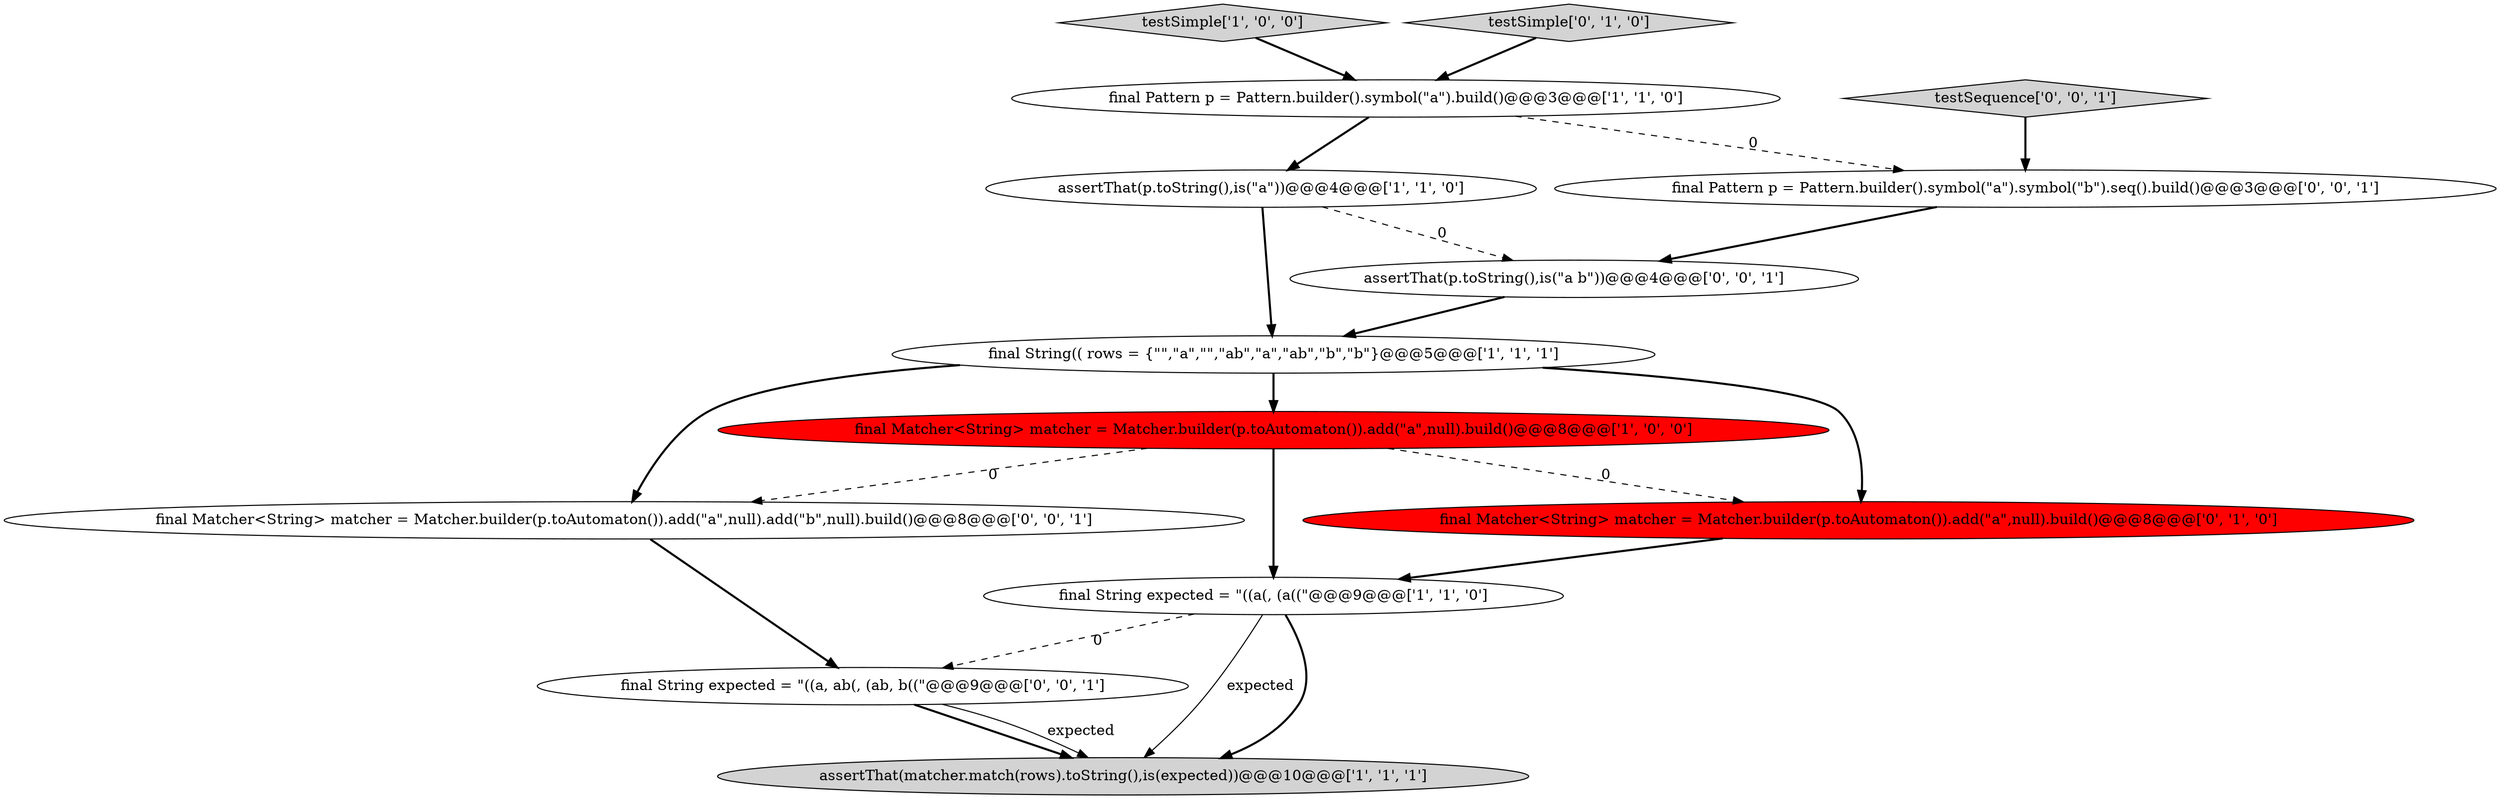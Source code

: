 digraph {
5 [style = filled, label = "assertThat(p.toString(),is(\"a\"))@@@4@@@['1', '1', '0']", fillcolor = white, shape = ellipse image = "AAA0AAABBB1BBB"];
3 [style = filled, label = "final Matcher<String> matcher = Matcher.builder(p.toAutomaton()).add(\"a\",null).build()@@@8@@@['1', '0', '0']", fillcolor = red, shape = ellipse image = "AAA1AAABBB1BBB"];
1 [style = filled, label = "assertThat(matcher.match(rows).toString(),is(expected))@@@10@@@['1', '1', '1']", fillcolor = lightgray, shape = ellipse image = "AAA0AAABBB1BBB"];
10 [style = filled, label = "assertThat(p.toString(),is(\"a b\"))@@@4@@@['0', '0', '1']", fillcolor = white, shape = ellipse image = "AAA0AAABBB3BBB"];
4 [style = filled, label = "testSimple['1', '0', '0']", fillcolor = lightgray, shape = diamond image = "AAA0AAABBB1BBB"];
0 [style = filled, label = "final String(( rows = {\"\",\"a\",\"\",\"ab\",\"a\",\"ab\",\"b\",\"b\"}@@@5@@@['1', '1', '1']", fillcolor = white, shape = ellipse image = "AAA0AAABBB1BBB"];
12 [style = filled, label = "final String expected = \"((a, ab(, (ab, b((\"@@@9@@@['0', '0', '1']", fillcolor = white, shape = ellipse image = "AAA0AAABBB3BBB"];
13 [style = filled, label = "final Pattern p = Pattern.builder().symbol(\"a\").symbol(\"b\").seq().build()@@@3@@@['0', '0', '1']", fillcolor = white, shape = ellipse image = "AAA0AAABBB3BBB"];
2 [style = filled, label = "final Pattern p = Pattern.builder().symbol(\"a\").build()@@@3@@@['1', '1', '0']", fillcolor = white, shape = ellipse image = "AAA0AAABBB1BBB"];
8 [style = filled, label = "final Matcher<String> matcher = Matcher.builder(p.toAutomaton()).add(\"a\",null).build()@@@8@@@['0', '1', '0']", fillcolor = red, shape = ellipse image = "AAA1AAABBB2BBB"];
6 [style = filled, label = "final String expected = \"((a(, (a((\"@@@9@@@['1', '1', '0']", fillcolor = white, shape = ellipse image = "AAA0AAABBB1BBB"];
9 [style = filled, label = "testSequence['0', '0', '1']", fillcolor = lightgray, shape = diamond image = "AAA0AAABBB3BBB"];
11 [style = filled, label = "final Matcher<String> matcher = Matcher.builder(p.toAutomaton()).add(\"a\",null).add(\"b\",null).build()@@@8@@@['0', '0', '1']", fillcolor = white, shape = ellipse image = "AAA0AAABBB3BBB"];
7 [style = filled, label = "testSimple['0', '1', '0']", fillcolor = lightgray, shape = diamond image = "AAA0AAABBB2BBB"];
0->3 [style = bold, label=""];
13->10 [style = bold, label=""];
6->1 [style = solid, label="expected"];
0->11 [style = bold, label=""];
3->6 [style = bold, label=""];
8->6 [style = bold, label=""];
11->12 [style = bold, label=""];
4->2 [style = bold, label=""];
12->1 [style = bold, label=""];
6->12 [style = dashed, label="0"];
6->1 [style = bold, label=""];
5->0 [style = bold, label=""];
5->10 [style = dashed, label="0"];
7->2 [style = bold, label=""];
2->13 [style = dashed, label="0"];
10->0 [style = bold, label=""];
0->8 [style = bold, label=""];
3->8 [style = dashed, label="0"];
12->1 [style = solid, label="expected"];
3->11 [style = dashed, label="0"];
2->5 [style = bold, label=""];
9->13 [style = bold, label=""];
}
